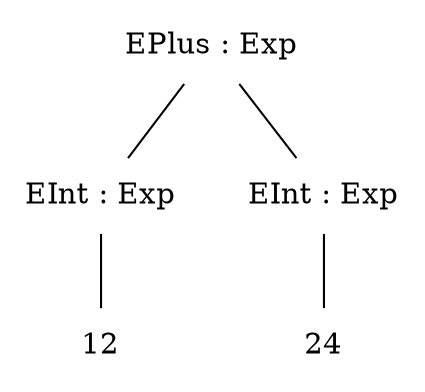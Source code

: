 graph {
n0[label = "EPlus : Exp", style = "solid", shape = "plaintext"] ;
n0_0[label = "EInt : Exp", style = "solid", shape = "plaintext"] ;
n0 -- n0_0 [style = "solid"];
n0_0_0[label = "12", style = "solid", shape = "plaintext"] ;
n0_0 -- n0_0_0 [style = "solid"];
n1_0[label = "EInt : Exp", style = "solid", shape = "plaintext"] ;
n0 -- n1_0 [style = "solid"];
n0_1_0[label = "24", style = "solid", shape = "plaintext"] ;
n1_0 -- n0_1_0 [style = "solid"];
}


